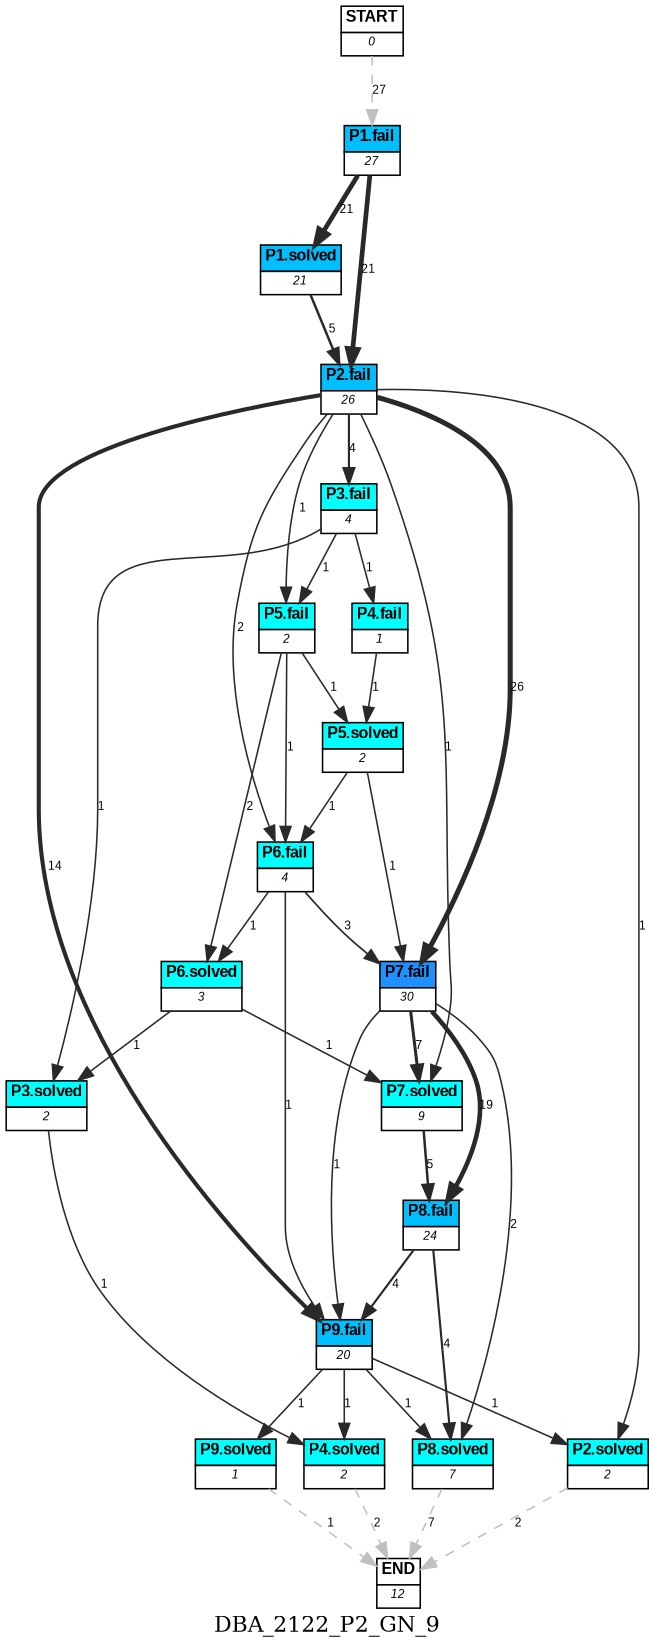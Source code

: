 digraph DBA_2122_P2_GN_9 {
	label=DBA_2122_P2_GN_9;
	dpi = 150
	size="16,11!";
	margin = 0;
"START" [shape=plain, label=<<table border="0" cellborder="1" cellspacing="0"><tr><td bgcolor="white"><FONT face="Arial" POINT-SIZE="10"><b>START</b></FONT></td></tr><tr><td bgcolor="white"><FONT face="Arial" POINT-SIZE="8"><i>0</i></FONT></td></tr></table>>]

"P1.fail" [shape=plain, label=<<table border="0" cellborder="1" cellspacing="0"><tr><td bgcolor="deepskyblue"><FONT face="Arial" POINT-SIZE="10"><b>P1.fail</b></FONT></td></tr><tr><td bgcolor="white"><FONT face="Arial" POINT-SIZE="8"><i>27</i></FONT></td></tr></table>>]

"P1.solved" [shape=plain, label=<<table border="0" cellborder="1" cellspacing="0"><tr><td bgcolor="deepskyblue"><FONT face="Arial" POINT-SIZE="10"><b>P1.solved</b></FONT></td></tr><tr><td bgcolor="white"><FONT face="Arial" POINT-SIZE="8"><i>21</i></FONT></td></tr></table>>]

"P2.fail" [shape=plain, label=<<table border="0" cellborder="1" cellspacing="0"><tr><td bgcolor="deepskyblue"><FONT face="Arial" POINT-SIZE="10"><b>P2.fail</b></FONT></td></tr><tr><td bgcolor="white"><FONT face="Arial" POINT-SIZE="8"><i>26</i></FONT></td></tr></table>>]

"P9.fail" [shape=plain, label=<<table border="0" cellborder="1" cellspacing="0"><tr><td bgcolor="deepskyblue"><FONT face="Arial" POINT-SIZE="10"><b>P9.fail</b></FONT></td></tr><tr><td bgcolor="white"><FONT face="Arial" POINT-SIZE="8"><i>20</i></FONT></td></tr></table>>]

"P3.fail" [shape=plain, label=<<table border="0" cellborder="1" cellspacing="0"><tr><td bgcolor="aqua"><FONT face="Arial" POINT-SIZE="10"><b>P3.fail</b></FONT></td></tr><tr><td bgcolor="white"><FONT face="Arial" POINT-SIZE="8"><i>4</i></FONT></td></tr></table>>]

"P5.fail" [shape=plain, label=<<table border="0" cellborder="1" cellspacing="0"><tr><td bgcolor="aqua"><FONT face="Arial" POINT-SIZE="10"><b>P5.fail</b></FONT></td></tr><tr><td bgcolor="white"><FONT face="Arial" POINT-SIZE="8"><i>2</i></FONT></td></tr></table>>]

"P6.fail" [shape=plain, label=<<table border="0" cellborder="1" cellspacing="0"><tr><td bgcolor="aqua"><FONT face="Arial" POINT-SIZE="10"><b>P6.fail</b></FONT></td></tr><tr><td bgcolor="white"><FONT face="Arial" POINT-SIZE="8"><i>4</i></FONT></td></tr></table>>]

"P2.solved" [shape=plain, label=<<table border="0" cellborder="1" cellspacing="0"><tr><td bgcolor="aqua"><FONT face="Arial" POINT-SIZE="10"><b>P2.solved</b></FONT></td></tr><tr><td bgcolor="white"><FONT face="Arial" POINT-SIZE="8"><i>2</i></FONT></td></tr></table>>]

"P4.fail" [shape=plain, label=<<table border="0" cellborder="1" cellspacing="0"><tr><td bgcolor="aqua"><FONT face="Arial" POINT-SIZE="10"><b>P4.fail</b></FONT></td></tr><tr><td bgcolor="white"><FONT face="Arial" POINT-SIZE="8"><i>1</i></FONT></td></tr></table>>]

"P5.solved" [shape=plain, label=<<table border="0" cellborder="1" cellspacing="0"><tr><td bgcolor="aqua"><FONT face="Arial" POINT-SIZE="10"><b>P5.solved</b></FONT></td></tr><tr><td bgcolor="white"><FONT face="Arial" POINT-SIZE="8"><i>2</i></FONT></td></tr></table>>]

"P6.solved" [shape=plain, label=<<table border="0" cellborder="1" cellspacing="0"><tr><td bgcolor="aqua"><FONT face="Arial" POINT-SIZE="10"><b>P6.solved</b></FONT></td></tr><tr><td bgcolor="white"><FONT face="Arial" POINT-SIZE="8"><i>3</i></FONT></td></tr></table>>]

"P3.solved" [shape=plain, label=<<table border="0" cellborder="1" cellspacing="0"><tr><td bgcolor="aqua"><FONT face="Arial" POINT-SIZE="10"><b>P3.solved</b></FONT></td></tr><tr><td bgcolor="white"><FONT face="Arial" POINT-SIZE="8"><i>2</i></FONT></td></tr></table>>]

"P7.fail" [shape=plain, label=<<table border="0" cellborder="1" cellspacing="0"><tr><td bgcolor="dodgerblue"><FONT face="Arial" POINT-SIZE="10"><b>P7.fail</b></FONT></td></tr><tr><td bgcolor="white"><FONT face="Arial" POINT-SIZE="8"><i>30</i></FONT></td></tr></table>>]

"P8.fail" [shape=plain, label=<<table border="0" cellborder="1" cellspacing="0"><tr><td bgcolor="deepskyblue"><FONT face="Arial" POINT-SIZE="10"><b>P8.fail</b></FONT></td></tr><tr><td bgcolor="white"><FONT face="Arial" POINT-SIZE="8"><i>24</i></FONT></td></tr></table>>]

"P4.solved" [shape=plain, label=<<table border="0" cellborder="1" cellspacing="0"><tr><td bgcolor="aqua"><FONT face="Arial" POINT-SIZE="10"><b>P4.solved</b></FONT></td></tr><tr><td bgcolor="white"><FONT face="Arial" POINT-SIZE="8"><i>2</i></FONT></td></tr></table>>]

"P7.solved" [shape=plain, label=<<table border="0" cellborder="1" cellspacing="0"><tr><td bgcolor="aqua"><FONT face="Arial" POINT-SIZE="10"><b>P7.solved</b></FONT></td></tr><tr><td bgcolor="white"><FONT face="Arial" POINT-SIZE="8"><i>9</i></FONT></td></tr></table>>]

"P8.solved" [shape=plain, label=<<table border="0" cellborder="1" cellspacing="0"><tr><td bgcolor="aqua"><FONT face="Arial" POINT-SIZE="10"><b>P8.solved</b></FONT></td></tr><tr><td bgcolor="white"><FONT face="Arial" POINT-SIZE="8"><i>7</i></FONT></td></tr></table>>]

"P9.solved" [shape=plain, label=<<table border="0" cellborder="1" cellspacing="0"><tr><td bgcolor="aqua"><FONT face="Arial" POINT-SIZE="10"><b>P9.solved</b></FONT></td></tr><tr><td bgcolor="white"><FONT face="Arial" POINT-SIZE="8"><i>1</i></FONT></td></tr></table>>]

"END" [shape=plain, label=<<table border="0" cellborder="1" cellspacing="0"><tr><td bgcolor="white"><FONT face="Arial" POINT-SIZE="10"><b>END</b></FONT></td></tr><tr><td bgcolor="white"><FONT face="Arial" POINT-SIZE="8"><i>12</i></FONT></td></tr></table>>]

"START" -> "P1.fail" [ style = dashed color=grey label ="27" labelfloat=false fontname="Arial" fontsize=8]

"P1.fail" -> "P1.solved" [ color=grey16 penwidth = "3.04452243772342"label ="21" labelfloat=false fontname="Arial" fontsize=8]

"P1.fail" -> "P2.fail" [ color=grey16 penwidth = "3.04452243772342"label ="21" labelfloat=false fontname="Arial" fontsize=8]

"P1.solved" -> "P2.fail" [ color=grey16 penwidth = "1.6094379124341"label ="5" labelfloat=false fontname="Arial" fontsize=8]

"P2.fail" -> "P9.fail" [ color=grey16 penwidth = "2.63905732961526"label ="14" labelfloat=false fontname="Arial" fontsize=8]

"P2.fail" -> "P3.fail" [ color=grey16 penwidth = "1.38629436111989"label ="4" labelfloat=false fontname="Arial" fontsize=8]

"P2.fail" -> "P5.fail" [ color=grey16 penwidth = "1"label ="1" labelfloat=false fontname="Arial" fontsize=8]

"P2.fail" -> "P6.fail" [ color=grey16 penwidth = "1"label ="2" labelfloat=false fontname="Arial" fontsize=8]

"P2.fail" -> "P2.solved" [ color=grey16 penwidth = "1"label ="1" labelfloat=false fontname="Arial" fontsize=8]

"P2.fail" -> "P7.fail" [ color=grey16 penwidth = "3.25809653802148"label ="26" labelfloat=false fontname="Arial" fontsize=8]

"P2.fail" -> "P7.solved" [ color=grey16 penwidth = "1"label ="1" labelfloat=false fontname="Arial" fontsize=8]

"P9.fail" -> "P2.solved" [ color=grey16 penwidth = "1"label ="1" labelfloat=false fontname="Arial" fontsize=8]

"P9.fail" -> "P4.solved" [ color=grey16 penwidth = "1"label ="1" labelfloat=false fontname="Arial" fontsize=8]

"P9.fail" -> "P8.solved" [ color=grey16 penwidth = "1"label ="1" labelfloat=false fontname="Arial" fontsize=8]

"P9.fail" -> "P9.solved" [ color=grey16 penwidth = "1"label ="1" labelfloat=false fontname="Arial" fontsize=8]

"P3.fail" -> "P5.fail" [ color=grey16 penwidth = "1"label ="1" labelfloat=false fontname="Arial" fontsize=8]

"P3.fail" -> "P4.fail" [ color=grey16 penwidth = "1"label ="1" labelfloat=false fontname="Arial" fontsize=8]

"P3.fail" -> "P3.solved" [ color=grey16 penwidth = "1"label ="1" labelfloat=false fontname="Arial" fontsize=8]

"P5.fail" -> "P6.fail" [ color=grey16 penwidth = "1"label ="1" labelfloat=false fontname="Arial" fontsize=8]

"P5.fail" -> "P5.solved" [ color=grey16 penwidth = "1"label ="1" labelfloat=false fontname="Arial" fontsize=8]

"P5.fail" -> "P6.solved" [ color=grey16 penwidth = "1"label ="2" labelfloat=false fontname="Arial" fontsize=8]

"P6.fail" -> "P9.fail" [ color=grey16 penwidth = "1"label ="1" labelfloat=false fontname="Arial" fontsize=8]

"P6.fail" -> "P6.solved" [ color=grey16 penwidth = "1"label ="1" labelfloat=false fontname="Arial" fontsize=8]

"P6.fail" -> "P7.fail" [ color=grey16 penwidth = "1.09861228866811"label ="3" labelfloat=false fontname="Arial" fontsize=8]

"P2.solved" -> "END" [ style = dashed color=grey label ="2" labelfloat=false fontname="Arial" fontsize=8]

"P4.fail" -> "P5.solved" [ color=grey16 penwidth = "1"label ="1" labelfloat=false fontname="Arial" fontsize=8]

"P5.solved" -> "P6.fail" [ color=grey16 penwidth = "1"label ="1" labelfloat=false fontname="Arial" fontsize=8]

"P5.solved" -> "P7.fail" [ color=grey16 penwidth = "1"label ="1" labelfloat=false fontname="Arial" fontsize=8]

"P6.solved" -> "P3.solved" [ color=grey16 penwidth = "1"label ="1" labelfloat=false fontname="Arial" fontsize=8]

"P6.solved" -> "P7.solved" [ color=grey16 penwidth = "1"label ="1" labelfloat=false fontname="Arial" fontsize=8]

"P3.solved" -> "P4.solved" [ color=grey16 penwidth = "1"label ="1" labelfloat=false fontname="Arial" fontsize=8]

"P7.fail" -> "P9.fail" [ color=grey16 penwidth = "1"label ="1" labelfloat=false fontname="Arial" fontsize=8]

"P7.fail" -> "P8.fail" [ color=grey16 penwidth = "2.94443897916644"label ="19" labelfloat=false fontname="Arial" fontsize=8]

"P7.fail" -> "P7.solved" [ color=grey16 penwidth = "1.94591014905531"label ="7" labelfloat=false fontname="Arial" fontsize=8]

"P7.fail" -> "P8.solved" [ color=grey16 penwidth = "1"label ="2" labelfloat=false fontname="Arial" fontsize=8]

"P8.fail" -> "P9.fail" [ color=grey16 penwidth = "1.38629436111989"label ="4" labelfloat=false fontname="Arial" fontsize=8]

"P8.fail" -> "P8.solved" [ color=grey16 penwidth = "1.38629436111989"label ="4" labelfloat=false fontname="Arial" fontsize=8]

"P4.solved" -> "END" [ style = dashed color=grey label ="2" labelfloat=false fontname="Arial" fontsize=8]

"P7.solved" -> "P8.fail" [ color=grey16 penwidth = "1.6094379124341"label ="5" labelfloat=false fontname="Arial" fontsize=8]

"P8.solved" -> "END" [ style = dashed color=grey label ="7" labelfloat=false fontname="Arial" fontsize=8]

"P9.solved" -> "END" [ style = dashed color=grey label ="1" labelfloat=false fontname="Arial" fontsize=8]

}
